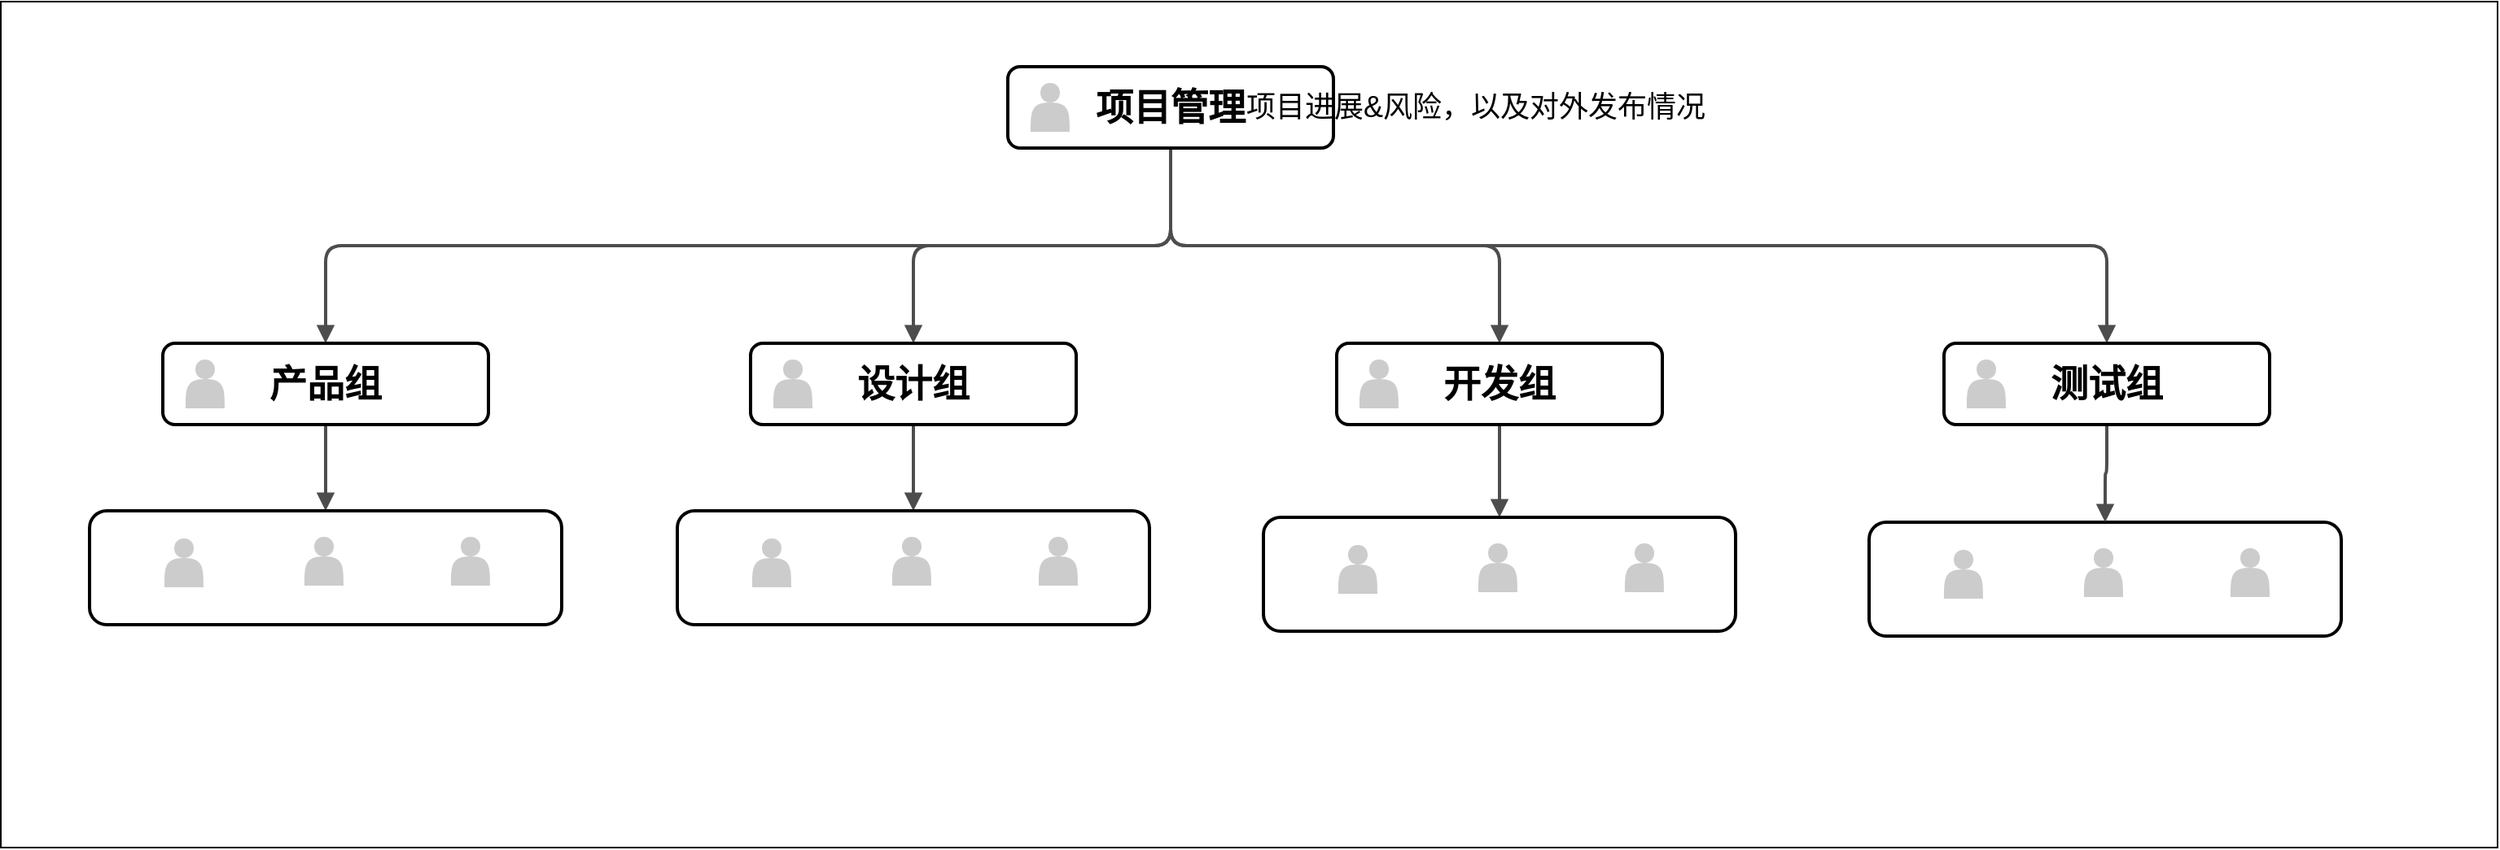 <mxfile version="16.1.0" type="github">
  <diagram name="Page-1" id="19d8dcba-68ad-dc05-1034-9cf7b2a963f6">
    <mxGraphModel dx="1673" dy="896" grid="1" gridSize="10" guides="1" tooltips="1" connect="1" arrows="1" fold="1" page="1" pageScale="1" pageWidth="1100" pageHeight="850" background="none" math="0" shadow="0">
      <root>
        <mxCell id="0" />
        <mxCell id="1" parent="0" />
        <mxCell id="cNVGsT3gn0dHDnDx0JOI-35" value="" style="rounded=0;whiteSpace=wrap;html=1;" vertex="1" parent="1">
          <mxGeometry x="66.5" y="20" width="1533.5" height="520" as="geometry" />
        </mxCell>
        <mxCell id="218ae93e1282097f-42" value="" style="edgeStyle=orthogonalEdgeStyle;rounded=1;html=1;labelBackgroundColor=none;endArrow=block;endFill=1;strokeColor=#4D4D4D;strokeWidth=2;fontFamily=Verdana;fontSize=12;fontStyle=1" parent="1" source="6257edae8c83ed4a-1" target="6257edae8c83ed4a-12" edge="1">
          <mxGeometry relative="1" as="geometry" />
        </mxCell>
        <mxCell id="218ae93e1282097f-43" value="" style="edgeStyle=orthogonalEdgeStyle;rounded=1;html=1;labelBackgroundColor=none;endArrow=block;endFill=1;strokeColor=#4D4D4D;strokeWidth=2;fontFamily=Verdana;fontSize=12;fontStyle=1;exitX=0.5;exitY=1;exitDx=0;exitDy=0;" parent="1" source="6257edae8c83ed4a-1" target="6257edae8c83ed4a-9" edge="1">
          <mxGeometry relative="1" as="geometry" />
        </mxCell>
        <mxCell id="218ae93e1282097f-44" value="" style="edgeStyle=orthogonalEdgeStyle;rounded=1;html=1;labelBackgroundColor=none;endArrow=block;endFill=1;strokeColor=#4D4D4D;strokeWidth=2;fontFamily=Verdana;fontSize=12;fontStyle=1;exitX=0.5;exitY=1;exitDx=0;exitDy=0;" parent="1" source="6257edae8c83ed4a-1" target="218ae93e1282097f-2" edge="1">
          <mxGeometry relative="1" as="geometry" />
        </mxCell>
        <mxCell id="218ae93e1282097f-45" value="" style="edgeStyle=elbowEdgeStyle;rounded=1;html=1;labelBackgroundColor=none;endArrow=block;endFill=1;strokeColor=#4D4D4D;strokeWidth=2;fontFamily=Verdana;fontSize=12;fontStyle=1;entryX=0.5;entryY=0;entryDx=0;entryDy=0;" parent="1" source="6257edae8c83ed4a-9" target="cNVGsT3gn0dHDnDx0JOI-31" edge="1">
          <mxGeometry relative="1" as="geometry">
            <mxPoint x="266" y="351" as="targetPoint" />
            <Array as="points">
              <mxPoint x="266" y="320" />
            </Array>
          </mxGeometry>
        </mxCell>
        <mxCell id="218ae93e1282097f-48" value="" style="edgeStyle=orthogonalEdgeStyle;rounded=1;html=1;labelBackgroundColor=none;endArrow=block;endFill=1;strokeColor=#4D4D4D;strokeWidth=2;fontFamily=Verdana;fontSize=12;fontStyle=1;entryX=0.5;entryY=0;entryDx=0;entryDy=0;" parent="1" source="218ae93e1282097f-2" target="cNVGsT3gn0dHDnDx0JOI-23" edge="1">
          <mxGeometry relative="1" as="geometry">
            <mxPoint x="987" y="340" as="targetPoint" />
          </mxGeometry>
        </mxCell>
        <mxCell id="218ae93e1282097f-51" value="" style="edgeStyle=elbowEdgeStyle;rounded=1;html=1;labelBackgroundColor=none;endArrow=block;endFill=1;strokeColor=#4D4D4D;strokeWidth=2;fontFamily=Verdana;fontSize=10;entryX=0.5;entryY=0;entryDx=0;entryDy=0;" parent="1" source="6257edae8c83ed4a-12" target="cNVGsT3gn0dHDnDx0JOI-27" edge="1">
          <mxGeometry relative="1" as="geometry">
            <mxPoint x="626.667" y="341.0" as="targetPoint" />
          </mxGeometry>
        </mxCell>
        <mxCell id="6257edae8c83ed4a-9" value="产品组" style="whiteSpace=wrap;html=1;rounded=1;shadow=0;comic=0;strokeWidth=2;fontFamily=Verdana;align=center;fontSize=23;fontStyle=1" parent="1" vertex="1">
          <mxGeometry x="166" y="230" width="200" height="50" as="geometry" />
        </mxCell>
        <mxCell id="6257edae8c83ed4a-10" value="" style="shape=actor;whiteSpace=wrap;html=1;rounded=0;shadow=0;comic=0;strokeWidth=1;fillColor=#CCCCCC;fontFamily=Verdana;align=center;strokeColor=none;fontSize=12;fontStyle=1" parent="1" vertex="1">
          <mxGeometry x="180" y="240" width="24" height="30" as="geometry" />
        </mxCell>
        <mxCell id="6257edae8c83ed4a-12" value="设计组" style="whiteSpace=wrap;html=1;rounded=1;shadow=0;comic=0;strokeWidth=2;fontFamily=Verdana;align=center;fontSize=23;fontStyle=1" parent="1" vertex="1">
          <mxGeometry x="527" y="230" width="200" height="50" as="geometry" />
        </mxCell>
        <mxCell id="6257edae8c83ed4a-13" value="" style="shape=actor;whiteSpace=wrap;html=1;rounded=0;shadow=0;comic=0;strokeWidth=1;fillColor=#CCCCCC;fontFamily=Verdana;align=center;strokeColor=none;fontSize=12;fontStyle=1" parent="1" vertex="1">
          <mxGeometry x="541" y="240" width="24" height="30" as="geometry" />
        </mxCell>
        <mxCell id="cNVGsT3gn0dHDnDx0JOI-18" style="edgeStyle=orthogonalEdgeStyle;rounded=1;html=1;labelBackgroundColor=none;endArrow=block;endFill=1;strokeColor=#4D4D4D;strokeWidth=2;fontFamily=Verdana;fontSize=12;fontStyle=1;exitX=0.5;exitY=1;exitDx=0;exitDy=0;" edge="1" parent="1" source="6257edae8c83ed4a-1" target="cNVGsT3gn0dHDnDx0JOI-14">
          <mxGeometry relative="1" as="geometry" />
        </mxCell>
        <mxCell id="6257edae8c83ed4a-1" value="项目管理" style="whiteSpace=wrap;html=1;rounded=1;shadow=0;comic=0;strokeWidth=2;fontFamily=Verdana;align=center;fontSize=23;fontStyle=1" parent="1" vertex="1">
          <mxGeometry x="685" y="60" width="200" height="50" as="geometry" />
        </mxCell>
        <mxCell id="6257edae8c83ed4a-2" value="" style="shape=actor;whiteSpace=wrap;html=1;rounded=0;shadow=0;comic=0;strokeWidth=1;fillColor=#CCCCCC;fontFamily=Verdana;align=center;strokeColor=none;fontSize=12;fontStyle=1" parent="1" vertex="1">
          <mxGeometry x="699" y="70" width="24" height="30" as="geometry" />
        </mxCell>
        <mxCell id="218ae93e1282097f-2" value="开发组" style="whiteSpace=wrap;html=1;rounded=1;shadow=0;comic=0;strokeWidth=2;fontFamily=Verdana;align=center;fontSize=23;fontStyle=1" parent="1" vertex="1">
          <mxGeometry x="887" y="230" width="200" height="50" as="geometry" />
        </mxCell>
        <mxCell id="218ae93e1282097f-3" value="" style="shape=actor;whiteSpace=wrap;html=1;rounded=0;shadow=0;comic=0;strokeWidth=1;fillColor=#CCCCCC;fontFamily=Verdana;align=center;strokeColor=none;fontSize=12;fontStyle=1" parent="1" vertex="1">
          <mxGeometry x="901" y="240" width="24" height="30" as="geometry" />
        </mxCell>
        <mxCell id="cNVGsT3gn0dHDnDx0JOI-2" value="" style="whiteSpace=wrap;html=1;rounded=1;shadow=0;comic=0;strokeWidth=2;fontFamily=Verdana;align=center;fontSize=10;" vertex="1" parent="1">
          <mxGeometry x="1214" y="340" width="290" height="70" as="geometry" />
        </mxCell>
        <mxCell id="cNVGsT3gn0dHDnDx0JOI-3" value="" style="edgeStyle=orthogonalEdgeStyle;rounded=1;html=1;labelBackgroundColor=none;endArrow=block;endFill=1;strokeColor=#4D4D4D;strokeWidth=2;fontFamily=Verdana;fontSize=12;fontStyle=1;entryX=0.5;entryY=0;entryDx=0;entryDy=0;" edge="1" parent="1" source="cNVGsT3gn0dHDnDx0JOI-14" target="cNVGsT3gn0dHDnDx0JOI-2">
          <mxGeometry relative="1" as="geometry">
            <mxPoint x="1360.0" y="350" as="targetPoint" />
          </mxGeometry>
        </mxCell>
        <mxCell id="cNVGsT3gn0dHDnDx0JOI-5" value="" style="shape=actor;whiteSpace=wrap;html=1;rounded=0;shadow=0;comic=0;strokeWidth=1;fillColor=#CCCCCC;fontFamily=Verdana;align=center;strokeColor=none;labelPosition=center;verticalLabelPosition=bottom;verticalAlign=top;fontSize=10;" vertex="1" parent="1">
          <mxGeometry x="1346" y="356" width="24" height="30" as="geometry" />
        </mxCell>
        <mxCell id="cNVGsT3gn0dHDnDx0JOI-6" value="" style="shape=actor;whiteSpace=wrap;html=1;rounded=0;shadow=0;comic=0;strokeWidth=1;fillColor=#CCCCCC;fontFamily=Verdana;align=center;strokeColor=none;labelPosition=center;verticalLabelPosition=bottom;verticalAlign=top;fontSize=10;" vertex="1" parent="1">
          <mxGeometry x="1436" y="356" width="24" height="30" as="geometry" />
        </mxCell>
        <mxCell id="cNVGsT3gn0dHDnDx0JOI-7" value="" style="shape=actor;whiteSpace=wrap;html=1;rounded=0;shadow=0;comic=0;strokeWidth=1;fillColor=#CCCCCC;fontFamily=Verdana;align=center;strokeColor=none;labelPosition=center;verticalLabelPosition=bottom;verticalAlign=top;fontSize=10;" vertex="1" parent="1">
          <mxGeometry x="1260" y="357" width="24" height="30" as="geometry" />
        </mxCell>
        <mxCell id="cNVGsT3gn0dHDnDx0JOI-14" value="测试组" style="whiteSpace=wrap;html=1;rounded=1;shadow=0;comic=0;strokeWidth=2;fontFamily=Verdana;align=center;fontSize=23;fontStyle=1" vertex="1" parent="1">
          <mxGeometry x="1260" y="230" width="200" height="50" as="geometry" />
        </mxCell>
        <mxCell id="cNVGsT3gn0dHDnDx0JOI-15" value="" style="shape=actor;whiteSpace=wrap;html=1;rounded=0;shadow=0;comic=0;strokeWidth=1;fillColor=#CCCCCC;fontFamily=Verdana;align=center;strokeColor=none;fontSize=12;fontStyle=1" vertex="1" parent="1">
          <mxGeometry x="1274" y="240" width="24" height="30" as="geometry" />
        </mxCell>
        <mxCell id="cNVGsT3gn0dHDnDx0JOI-23" value="" style="whiteSpace=wrap;html=1;rounded=1;shadow=0;comic=0;strokeWidth=2;fontFamily=Verdana;align=center;fontSize=10;" vertex="1" parent="1">
          <mxGeometry x="842" y="337" width="290" height="70" as="geometry" />
        </mxCell>
        <mxCell id="cNVGsT3gn0dHDnDx0JOI-24" value="" style="shape=actor;whiteSpace=wrap;html=1;rounded=0;shadow=0;comic=0;strokeWidth=1;fillColor=#CCCCCC;fontFamily=Verdana;align=center;strokeColor=none;labelPosition=center;verticalLabelPosition=bottom;verticalAlign=top;fontSize=10;" vertex="1" parent="1">
          <mxGeometry x="974" y="353" width="24" height="30" as="geometry" />
        </mxCell>
        <mxCell id="cNVGsT3gn0dHDnDx0JOI-25" value="" style="shape=actor;whiteSpace=wrap;html=1;rounded=0;shadow=0;comic=0;strokeWidth=1;fillColor=#CCCCCC;fontFamily=Verdana;align=center;strokeColor=none;labelPosition=center;verticalLabelPosition=bottom;verticalAlign=top;fontSize=10;" vertex="1" parent="1">
          <mxGeometry x="1064" y="353" width="24" height="30" as="geometry" />
        </mxCell>
        <mxCell id="cNVGsT3gn0dHDnDx0JOI-26" value="" style="shape=actor;whiteSpace=wrap;html=1;rounded=0;shadow=0;comic=0;strokeWidth=1;fillColor=#CCCCCC;fontFamily=Verdana;align=center;strokeColor=none;labelPosition=center;verticalLabelPosition=bottom;verticalAlign=top;fontSize=10;" vertex="1" parent="1">
          <mxGeometry x="888" y="354" width="24" height="30" as="geometry" />
        </mxCell>
        <mxCell id="cNVGsT3gn0dHDnDx0JOI-27" value="" style="whiteSpace=wrap;html=1;rounded=1;shadow=0;comic=0;strokeWidth=2;fontFamily=Verdana;align=center;fontSize=10;" vertex="1" parent="1">
          <mxGeometry x="482" y="333" width="290" height="70" as="geometry" />
        </mxCell>
        <mxCell id="cNVGsT3gn0dHDnDx0JOI-28" value="" style="shape=actor;whiteSpace=wrap;html=1;rounded=0;shadow=0;comic=0;strokeWidth=1;fillColor=#CCCCCC;fontFamily=Verdana;align=center;strokeColor=none;labelPosition=center;verticalLabelPosition=bottom;verticalAlign=top;fontSize=10;" vertex="1" parent="1">
          <mxGeometry x="614" y="349" width="24" height="30" as="geometry" />
        </mxCell>
        <mxCell id="cNVGsT3gn0dHDnDx0JOI-29" value="" style="shape=actor;whiteSpace=wrap;html=1;rounded=0;shadow=0;comic=0;strokeWidth=1;fillColor=#CCCCCC;fontFamily=Verdana;align=center;strokeColor=none;labelPosition=center;verticalLabelPosition=bottom;verticalAlign=top;fontSize=10;" vertex="1" parent="1">
          <mxGeometry x="704" y="349" width="24" height="30" as="geometry" />
        </mxCell>
        <mxCell id="cNVGsT3gn0dHDnDx0JOI-30" value="" style="shape=actor;whiteSpace=wrap;html=1;rounded=0;shadow=0;comic=0;strokeWidth=1;fillColor=#CCCCCC;fontFamily=Verdana;align=center;strokeColor=none;labelPosition=center;verticalLabelPosition=bottom;verticalAlign=top;fontSize=10;" vertex="1" parent="1">
          <mxGeometry x="528" y="350" width="24" height="30" as="geometry" />
        </mxCell>
        <mxCell id="cNVGsT3gn0dHDnDx0JOI-31" value="" style="whiteSpace=wrap;html=1;rounded=1;shadow=0;comic=0;strokeWidth=2;fontFamily=Verdana;align=center;fontSize=10;" vertex="1" parent="1">
          <mxGeometry x="121" y="333" width="290" height="70" as="geometry" />
        </mxCell>
        <mxCell id="cNVGsT3gn0dHDnDx0JOI-32" value="" style="shape=actor;whiteSpace=wrap;html=1;rounded=0;shadow=0;comic=0;strokeWidth=1;fillColor=#CCCCCC;fontFamily=Verdana;align=center;strokeColor=none;labelPosition=center;verticalLabelPosition=bottom;verticalAlign=top;fontSize=10;" vertex="1" parent="1">
          <mxGeometry x="253" y="349" width="24" height="30" as="geometry" />
        </mxCell>
        <mxCell id="cNVGsT3gn0dHDnDx0JOI-33" value="" style="shape=actor;whiteSpace=wrap;html=1;rounded=0;shadow=0;comic=0;strokeWidth=1;fillColor=#CCCCCC;fontFamily=Verdana;align=center;strokeColor=none;labelPosition=center;verticalLabelPosition=bottom;verticalAlign=top;fontSize=10;" vertex="1" parent="1">
          <mxGeometry x="343" y="349" width="24" height="30" as="geometry" />
        </mxCell>
        <mxCell id="cNVGsT3gn0dHDnDx0JOI-34" value="" style="shape=actor;whiteSpace=wrap;html=1;rounded=0;shadow=0;comic=0;strokeWidth=1;fillColor=#CCCCCC;fontFamily=Verdana;align=center;strokeColor=none;labelPosition=center;verticalLabelPosition=bottom;verticalAlign=top;fontSize=10;" vertex="1" parent="1">
          <mxGeometry x="167" y="350" width="24" height="30" as="geometry" />
        </mxCell>
        <mxCell id="cNVGsT3gn0dHDnDx0JOI-37" value="项目进展&amp;amp;风险，以及对外发布情况" style="text;html=1;strokeColor=none;fillColor=none;align=center;verticalAlign=middle;whiteSpace=wrap;rounded=0;fontSize=18;" vertex="1" parent="1">
          <mxGeometry x="790" y="70" width="365" height="30" as="geometry" />
        </mxCell>
      </root>
    </mxGraphModel>
  </diagram>
</mxfile>
